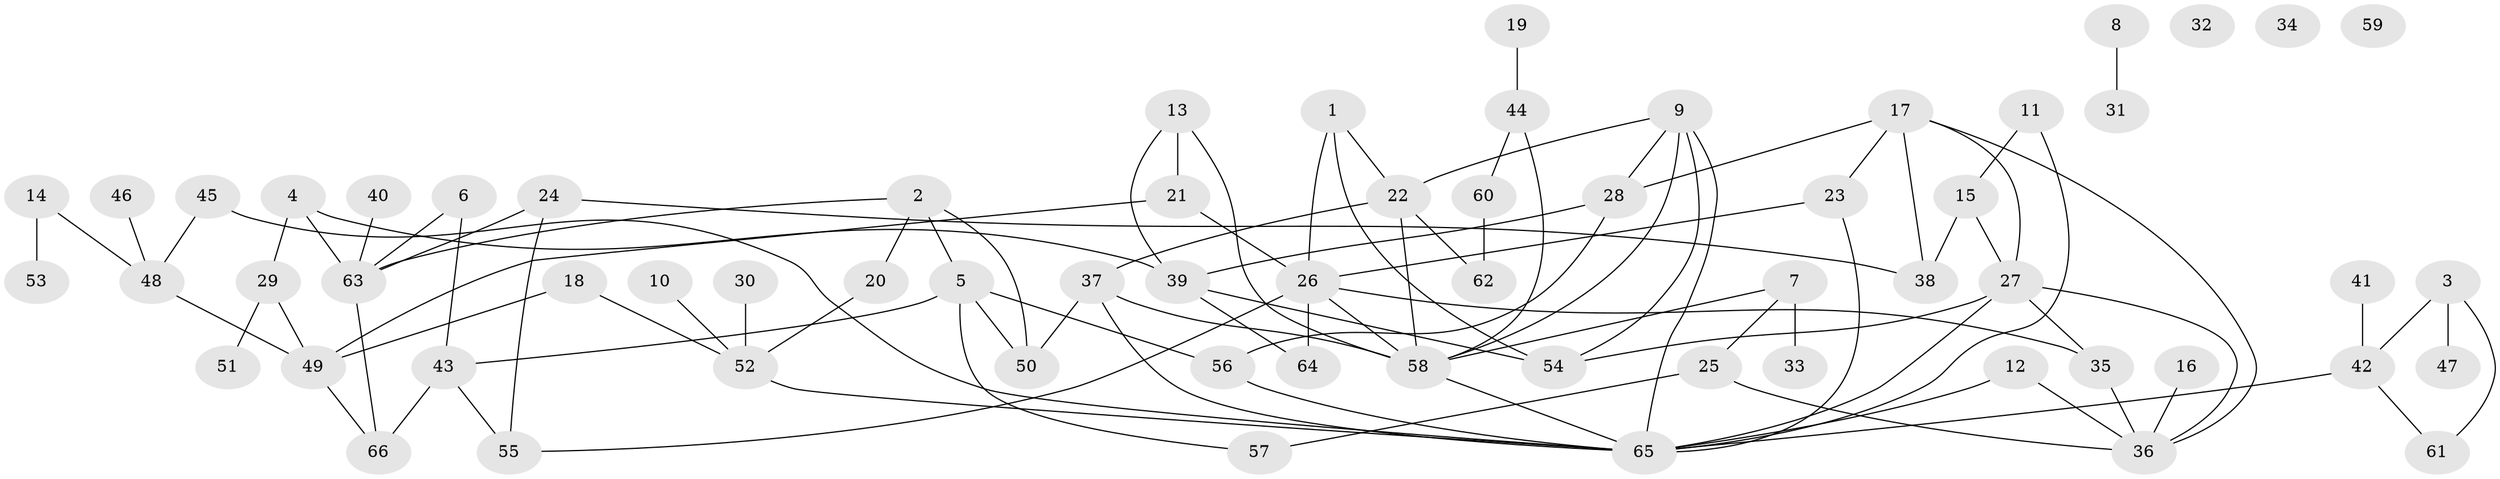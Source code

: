 // Generated by graph-tools (version 1.1) at 2025/25/03/09/25 03:25:15]
// undirected, 66 vertices, 99 edges
graph export_dot {
graph [start="1"]
  node [color=gray90,style=filled];
  1;
  2;
  3;
  4;
  5;
  6;
  7;
  8;
  9;
  10;
  11;
  12;
  13;
  14;
  15;
  16;
  17;
  18;
  19;
  20;
  21;
  22;
  23;
  24;
  25;
  26;
  27;
  28;
  29;
  30;
  31;
  32;
  33;
  34;
  35;
  36;
  37;
  38;
  39;
  40;
  41;
  42;
  43;
  44;
  45;
  46;
  47;
  48;
  49;
  50;
  51;
  52;
  53;
  54;
  55;
  56;
  57;
  58;
  59;
  60;
  61;
  62;
  63;
  64;
  65;
  66;
  1 -- 22;
  1 -- 26;
  1 -- 54;
  2 -- 5;
  2 -- 20;
  2 -- 50;
  2 -- 63;
  3 -- 42;
  3 -- 47;
  3 -- 61;
  4 -- 29;
  4 -- 39;
  4 -- 63;
  5 -- 43;
  5 -- 50;
  5 -- 56;
  5 -- 57;
  6 -- 43;
  6 -- 63;
  7 -- 25;
  7 -- 33;
  7 -- 58;
  8 -- 31;
  9 -- 22;
  9 -- 28;
  9 -- 54;
  9 -- 58;
  9 -- 65;
  10 -- 52;
  11 -- 15;
  11 -- 65;
  12 -- 36;
  12 -- 65;
  13 -- 21;
  13 -- 39;
  13 -- 58;
  14 -- 48;
  14 -- 53;
  15 -- 27;
  15 -- 38;
  16 -- 36;
  17 -- 23;
  17 -- 27;
  17 -- 28;
  17 -- 36;
  17 -- 38;
  18 -- 49;
  18 -- 52;
  19 -- 44;
  20 -- 52;
  21 -- 26;
  21 -- 49;
  22 -- 37;
  22 -- 58;
  22 -- 62;
  23 -- 26;
  23 -- 65;
  24 -- 38;
  24 -- 55;
  24 -- 63;
  25 -- 36;
  25 -- 57;
  26 -- 35;
  26 -- 55;
  26 -- 58;
  26 -- 64;
  27 -- 35;
  27 -- 36;
  27 -- 54;
  27 -- 65;
  28 -- 39;
  28 -- 56;
  29 -- 49;
  29 -- 51;
  30 -- 52;
  35 -- 36;
  37 -- 50;
  37 -- 58;
  37 -- 65;
  39 -- 54;
  39 -- 64;
  40 -- 63;
  41 -- 42;
  42 -- 61;
  42 -- 65;
  43 -- 55;
  43 -- 66;
  44 -- 58;
  44 -- 60;
  45 -- 48;
  45 -- 65;
  46 -- 48;
  48 -- 49;
  49 -- 66;
  52 -- 65;
  56 -- 65;
  58 -- 65;
  60 -- 62;
  63 -- 66;
}
